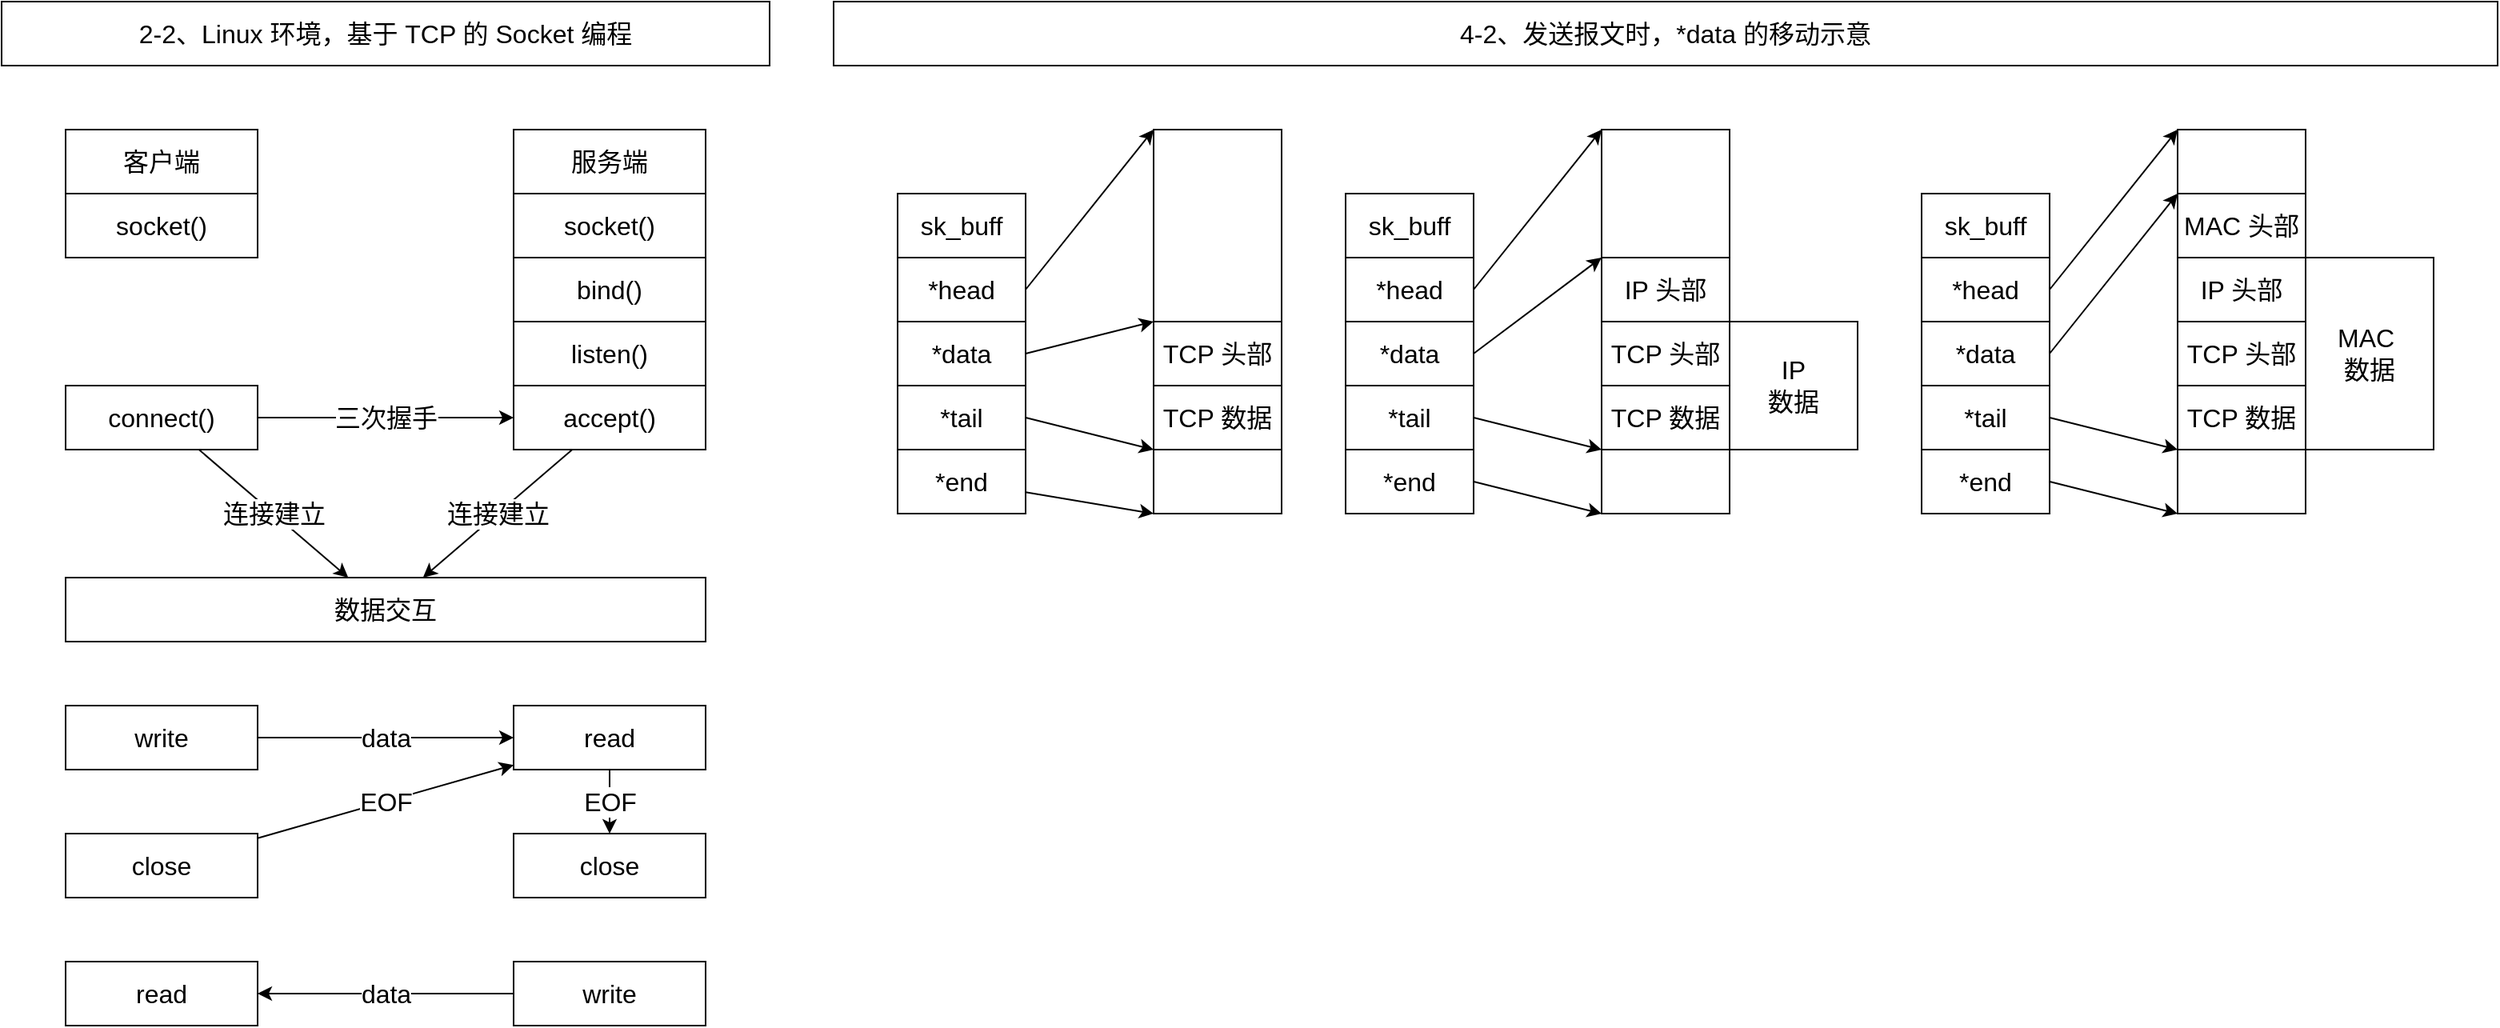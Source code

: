 <mxfile version="17.4.2" type="device"><diagram id="HNPtN634J6ExbS68HOep" name="第 1 页"><mxGraphModel dx="1088" dy="843" grid="1" gridSize="10" guides="0" tooltips="1" connect="1" arrows="0" fold="1" page="1" pageScale="1" pageWidth="827" pageHeight="1169" math="0" shadow="0"><root><mxCell id="0"/><mxCell id="1" parent="0"/><mxCell id="89l5CyNa93373uWAoevp-209" value="" style="edgeStyle=entityRelationEdgeStyle;startArrow=none;endArrow=none;segment=10;curved=1;rounded=0;fontSize=16;" parent="1" edge="1"><mxGeometry relative="1" as="geometry"><mxPoint x="2030" y="860" as="sourcePoint"/></mxGeometry></mxCell><mxCell id="Kh2Rkwwvn3VHc4qiZBlo-2" value="2-2、Linux 环境，基于 TCP 的 Socket 编程" style="rounded=0;whiteSpace=wrap;html=1;fontSize=16;strokeColor=default;fillColor=none;" parent="1" vertex="1"><mxGeometry x="80" y="80" width="480" height="40" as="geometry"/></mxCell><mxCell id="Kh2Rkwwvn3VHc4qiZBlo-3" value="客户端" style="rounded=0;whiteSpace=wrap;html=1;fontSize=16;strokeColor=default;fillColor=none;" parent="1" vertex="1"><mxGeometry x="120" y="160" width="120" height="40" as="geometry"/></mxCell><mxCell id="Kh2Rkwwvn3VHc4qiZBlo-4" value="服务端" style="rounded=0;whiteSpace=wrap;html=1;fontSize=16;strokeColor=default;fillColor=none;" parent="1" vertex="1"><mxGeometry x="400" y="160" width="120" height="40" as="geometry"/></mxCell><mxCell id="Kh2Rkwwvn3VHc4qiZBlo-5" value="socket()" style="rounded=0;whiteSpace=wrap;html=1;fontSize=16;strokeColor=default;fillColor=none;" parent="1" vertex="1"><mxGeometry x="400" y="200" width="120" height="40" as="geometry"/></mxCell><mxCell id="Kh2Rkwwvn3VHc4qiZBlo-6" value="bind()" style="rounded=0;whiteSpace=wrap;html=1;fontSize=16;strokeColor=default;fillColor=none;" parent="1" vertex="1"><mxGeometry x="400" y="240" width="120" height="40" as="geometry"/></mxCell><mxCell id="Kh2Rkwwvn3VHc4qiZBlo-7" value="listen()" style="rounded=0;whiteSpace=wrap;html=1;fontSize=16;strokeColor=default;fillColor=none;" parent="1" vertex="1"><mxGeometry x="400" y="280" width="120" height="40" as="geometry"/></mxCell><mxCell id="Kh2Rkwwvn3VHc4qiZBlo-8" value="accept()" style="rounded=0;whiteSpace=wrap;html=1;fontSize=16;strokeColor=default;fillColor=none;" parent="1" vertex="1"><mxGeometry x="400" y="320" width="120" height="40" as="geometry"/></mxCell><mxCell id="Kh2Rkwwvn3VHc4qiZBlo-9" value="socket()" style="rounded=0;whiteSpace=wrap;html=1;fontSize=16;strokeColor=default;fillColor=none;" parent="1" vertex="1"><mxGeometry x="120" y="200" width="120" height="40" as="geometry"/></mxCell><mxCell id="Kh2Rkwwvn3VHc4qiZBlo-10" value="connect()" style="rounded=0;whiteSpace=wrap;html=1;fontSize=16;strokeColor=default;fillColor=none;" parent="1" vertex="1"><mxGeometry x="120" y="320" width="120" height="40" as="geometry"/></mxCell><mxCell id="Kh2Rkwwvn3VHc4qiZBlo-11" value="write" style="rounded=0;whiteSpace=wrap;html=1;fontSize=16;strokeColor=default;fillColor=none;" parent="1" vertex="1"><mxGeometry x="120" y="520" width="120" height="40" as="geometry"/></mxCell><mxCell id="Kh2Rkwwvn3VHc4qiZBlo-12" value="read" style="rounded=0;whiteSpace=wrap;html=1;fontSize=16;strokeColor=default;fillColor=none;" parent="1" vertex="1"><mxGeometry x="120" y="680" width="120" height="40" as="geometry"/></mxCell><mxCell id="Kh2Rkwwvn3VHc4qiZBlo-13" value="read" style="rounded=0;whiteSpace=wrap;html=1;fontSize=16;strokeColor=default;fillColor=none;" parent="1" vertex="1"><mxGeometry x="400" y="520" width="120" height="40" as="geometry"/></mxCell><mxCell id="Kh2Rkwwvn3VHc4qiZBlo-14" value="write" style="rounded=0;whiteSpace=wrap;html=1;fontSize=16;strokeColor=default;fillColor=none;" parent="1" vertex="1"><mxGeometry x="400" y="680" width="120" height="40" as="geometry"/></mxCell><mxCell id="Kh2Rkwwvn3VHc4qiZBlo-15" value="close" style="rounded=0;whiteSpace=wrap;html=1;fontSize=16;strokeColor=default;fillColor=none;" parent="1" vertex="1"><mxGeometry x="120" y="600" width="120" height="40" as="geometry"/></mxCell><mxCell id="Kh2Rkwwvn3VHc4qiZBlo-16" value="close" style="rounded=0;whiteSpace=wrap;html=1;fontSize=16;strokeColor=default;fillColor=none;" parent="1" vertex="1"><mxGeometry x="400" y="600" width="120" height="40" as="geometry"/></mxCell><mxCell id="Kh2Rkwwvn3VHc4qiZBlo-17" value="" style="endArrow=classic;html=1;rounded=0;fontSize=16;" parent="1" source="Kh2Rkwwvn3VHc4qiZBlo-11" target="Kh2Rkwwvn3VHc4qiZBlo-13" edge="1"><mxGeometry width="50" height="50" relative="1" as="geometry"><mxPoint x="500" y="490" as="sourcePoint"/><mxPoint x="550" y="440" as="targetPoint"/></mxGeometry></mxCell><mxCell id="Kh2Rkwwvn3VHc4qiZBlo-18" value="data" style="edgeLabel;html=1;align=center;verticalAlign=middle;resizable=0;points=[];fontSize=16;" parent="Kh2Rkwwvn3VHc4qiZBlo-17" vertex="1" connectable="0"><mxGeometry relative="1" as="geometry"><mxPoint as="offset"/></mxGeometry></mxCell><mxCell id="Kh2Rkwwvn3VHc4qiZBlo-19" value="" style="endArrow=classic;html=1;rounded=0;fontSize=16;" parent="1" source="Kh2Rkwwvn3VHc4qiZBlo-14" target="Kh2Rkwwvn3VHc4qiZBlo-12" edge="1"><mxGeometry width="50" height="50" relative="1" as="geometry"><mxPoint x="260" y="550" as="sourcePoint"/><mxPoint x="40" y="740" as="targetPoint"/></mxGeometry></mxCell><mxCell id="Kh2Rkwwvn3VHc4qiZBlo-20" value="data" style="edgeLabel;html=1;align=center;verticalAlign=middle;resizable=0;points=[];fontSize=16;" parent="Kh2Rkwwvn3VHc4qiZBlo-19" vertex="1" connectable="0"><mxGeometry relative="1" as="geometry"><mxPoint as="offset"/></mxGeometry></mxCell><mxCell id="Kh2Rkwwvn3VHc4qiZBlo-21" value="" style="endArrow=classic;html=1;rounded=0;fontSize=16;" parent="1" source="Kh2Rkwwvn3VHc4qiZBlo-15" target="Kh2Rkwwvn3VHc4qiZBlo-13" edge="1"><mxGeometry width="50" height="50" relative="1" as="geometry"><mxPoint x="260" y="550" as="sourcePoint"/><mxPoint x="480" y="550" as="targetPoint"/></mxGeometry></mxCell><mxCell id="Kh2Rkwwvn3VHc4qiZBlo-22" value="EOF" style="edgeLabel;html=1;align=center;verticalAlign=middle;resizable=0;points=[];fontSize=16;" parent="Kh2Rkwwvn3VHc4qiZBlo-21" vertex="1" connectable="0"><mxGeometry relative="1" as="geometry"><mxPoint as="offset"/></mxGeometry></mxCell><mxCell id="Kh2Rkwwvn3VHc4qiZBlo-23" value="" style="endArrow=classic;html=1;rounded=0;fontSize=16;" parent="1" source="Kh2Rkwwvn3VHc4qiZBlo-13" target="Kh2Rkwwvn3VHc4qiZBlo-16" edge="1"><mxGeometry width="50" height="50" relative="1" as="geometry"><mxPoint x="230" y="658.663" as="sourcePoint"/><mxPoint x="450" y="599.997" as="targetPoint"/></mxGeometry></mxCell><mxCell id="Kh2Rkwwvn3VHc4qiZBlo-24" value="EOF" style="edgeLabel;html=1;align=center;verticalAlign=middle;resizable=0;points=[];fontSize=16;" parent="Kh2Rkwwvn3VHc4qiZBlo-23" vertex="1" connectable="0"><mxGeometry relative="1" as="geometry"><mxPoint as="offset"/></mxGeometry></mxCell><mxCell id="Kh2Rkwwvn3VHc4qiZBlo-25" style="edgeStyle=orthogonalEdgeStyle;rounded=0;orthogonalLoop=1;jettySize=auto;html=1;exitX=0.5;exitY=1;exitDx=0;exitDy=0;fontSize=16;" parent="1" source="Kh2Rkwwvn3VHc4qiZBlo-13" target="Kh2Rkwwvn3VHc4qiZBlo-13" edge="1"><mxGeometry relative="1" as="geometry"/></mxCell><mxCell id="Kh2Rkwwvn3VHc4qiZBlo-26" value="" style="endArrow=classic;html=1;rounded=0;fontSize=16;" parent="1" source="Kh2Rkwwvn3VHc4qiZBlo-10" target="Kh2Rkwwvn3VHc4qiZBlo-8" edge="1"><mxGeometry width="50" height="50" relative="1" as="geometry"><mxPoint x="500" y="290" as="sourcePoint"/><mxPoint x="550" y="240" as="targetPoint"/></mxGeometry></mxCell><mxCell id="Kh2Rkwwvn3VHc4qiZBlo-27" value="三次握手" style="edgeLabel;html=1;align=center;verticalAlign=middle;resizable=0;points=[];fontSize=16;" parent="Kh2Rkwwvn3VHc4qiZBlo-26" vertex="1" connectable="0"><mxGeometry relative="1" as="geometry"><mxPoint as="offset"/></mxGeometry></mxCell><mxCell id="Kh2Rkwwvn3VHc4qiZBlo-28" value="数据交互" style="rounded=0;whiteSpace=wrap;html=1;fontSize=16;strokeColor=default;fillColor=none;" parent="1" vertex="1"><mxGeometry x="120" y="440" width="400" height="40" as="geometry"/></mxCell><mxCell id="Kh2Rkwwvn3VHc4qiZBlo-29" value="" style="endArrow=classic;html=1;rounded=0;fontSize=16;" parent="1" source="Kh2Rkwwvn3VHc4qiZBlo-8" target="Kh2Rkwwvn3VHc4qiZBlo-28" edge="1"><mxGeometry width="50" height="50" relative="1" as="geometry"><mxPoint x="470" y="450" as="sourcePoint"/><mxPoint x="840" y="380" as="targetPoint"/></mxGeometry></mxCell><mxCell id="Kh2Rkwwvn3VHc4qiZBlo-30" value="连接建立" style="edgeLabel;html=1;align=center;verticalAlign=middle;resizable=0;points=[];fontSize=16;" parent="Kh2Rkwwvn3VHc4qiZBlo-29" vertex="1" connectable="0"><mxGeometry relative="1" as="geometry"><mxPoint as="offset"/></mxGeometry></mxCell><mxCell id="Kh2Rkwwvn3VHc4qiZBlo-31" value="" style="endArrow=classic;html=1;rounded=0;fontSize=16;" parent="1" source="Kh2Rkwwvn3VHc4qiZBlo-10" target="Kh2Rkwwvn3VHc4qiZBlo-28" edge="1"><mxGeometry width="50" height="50" relative="1" as="geometry"><mxPoint x="520" y="370" as="sourcePoint"/><mxPoint x="400" y="450" as="targetPoint"/></mxGeometry></mxCell><mxCell id="Kh2Rkwwvn3VHc4qiZBlo-32" value="连接建立" style="edgeLabel;html=1;align=center;verticalAlign=middle;resizable=0;points=[];fontSize=16;" parent="Kh2Rkwwvn3VHc4qiZBlo-31" vertex="1" connectable="0"><mxGeometry relative="1" as="geometry"><mxPoint as="offset"/></mxGeometry></mxCell><mxCell id="J27JXTSSvfdBMVBQKUTt-1" value="sk_buff" style="rounded=0;whiteSpace=wrap;html=1;fillColor=none;fontSize=16;" vertex="1" parent="1"><mxGeometry x="640" y="200" width="80" height="40" as="geometry"/></mxCell><mxCell id="J27JXTSSvfdBMVBQKUTt-2" value="*head" style="rounded=0;whiteSpace=wrap;html=1;fillColor=none;fontSize=16;" vertex="1" parent="1"><mxGeometry x="640" y="240" width="80" height="40" as="geometry"/></mxCell><mxCell id="J27JXTSSvfdBMVBQKUTt-3" value="*data" style="rounded=0;whiteSpace=wrap;html=1;fillColor=none;fontSize=16;" vertex="1" parent="1"><mxGeometry x="640" y="280" width="80" height="40" as="geometry"/></mxCell><mxCell id="J27JXTSSvfdBMVBQKUTt-4" value="*tail" style="rounded=0;whiteSpace=wrap;html=1;fillColor=none;fontSize=16;" vertex="1" parent="1"><mxGeometry x="640" y="320" width="80" height="40" as="geometry"/></mxCell><mxCell id="J27JXTSSvfdBMVBQKUTt-6" value="*end" style="rounded=0;whiteSpace=wrap;html=1;fillColor=none;fontSize=16;" vertex="1" parent="1"><mxGeometry x="640" y="360" width="80" height="40" as="geometry"/></mxCell><mxCell id="J27JXTSSvfdBMVBQKUTt-7" value="" style="rounded=0;whiteSpace=wrap;html=1;fillColor=none;fontSize=16;" vertex="1" parent="1"><mxGeometry x="800" y="160" width="80" height="120" as="geometry"/></mxCell><mxCell id="J27JXTSSvfdBMVBQKUTt-8" value="TCP 头部" style="rounded=0;whiteSpace=wrap;html=1;fillColor=none;fontSize=16;" vertex="1" parent="1"><mxGeometry x="800" y="280" width="80" height="40" as="geometry"/></mxCell><mxCell id="J27JXTSSvfdBMVBQKUTt-9" value="TCP 数据" style="rounded=0;whiteSpace=wrap;html=1;fillColor=none;fontSize=16;" vertex="1" parent="1"><mxGeometry x="800" y="320" width="80" height="40" as="geometry"/></mxCell><mxCell id="J27JXTSSvfdBMVBQKUTt-10" value="" style="rounded=0;whiteSpace=wrap;html=1;fillColor=none;fontSize=16;" vertex="1" parent="1"><mxGeometry x="800" y="360" width="80" height="40" as="geometry"/></mxCell><mxCell id="J27JXTSSvfdBMVBQKUTt-11" value="IP 头部" style="rounded=0;whiteSpace=wrap;html=1;fillColor=none;fontSize=16;" vertex="1" parent="1"><mxGeometry x="1080" y="240" width="80" height="40" as="geometry"/></mxCell><mxCell id="J27JXTSSvfdBMVBQKUTt-12" value="TCP 头部" style="rounded=0;whiteSpace=wrap;html=1;fillColor=none;fontSize=16;" vertex="1" parent="1"><mxGeometry x="1080" y="280" width="80" height="40" as="geometry"/></mxCell><mxCell id="J27JXTSSvfdBMVBQKUTt-13" value="TCP 数据" style="rounded=0;whiteSpace=wrap;html=1;fillColor=none;fontSize=16;" vertex="1" parent="1"><mxGeometry x="1080" y="320" width="80" height="40" as="geometry"/></mxCell><mxCell id="J27JXTSSvfdBMVBQKUTt-14" value="" style="rounded=0;whiteSpace=wrap;html=1;fillColor=none;fontSize=16;" vertex="1" parent="1"><mxGeometry x="1080" y="360" width="80" height="40" as="geometry"/></mxCell><mxCell id="J27JXTSSvfdBMVBQKUTt-15" value="" style="rounded=0;whiteSpace=wrap;html=1;fillColor=none;fontSize=16;" vertex="1" parent="1"><mxGeometry x="1080" y="160" width="80" height="80" as="geometry"/></mxCell><mxCell id="J27JXTSSvfdBMVBQKUTt-16" value="IP&lt;br&gt;数据" style="rounded=0;whiteSpace=wrap;html=1;fillColor=none;fontSize=16;" vertex="1" parent="1"><mxGeometry x="1160" y="280" width="80" height="80" as="geometry"/></mxCell><mxCell id="J27JXTSSvfdBMVBQKUTt-17" value="IP 头部" style="rounded=0;whiteSpace=wrap;html=1;fillColor=none;fontSize=16;" vertex="1" parent="1"><mxGeometry x="1440" y="240" width="80" height="40" as="geometry"/></mxCell><mxCell id="J27JXTSSvfdBMVBQKUTt-18" value="TCP 头部" style="rounded=0;whiteSpace=wrap;html=1;fillColor=none;fontSize=16;" vertex="1" parent="1"><mxGeometry x="1440" y="280" width="80" height="40" as="geometry"/></mxCell><mxCell id="J27JXTSSvfdBMVBQKUTt-19" value="TCP 数据" style="rounded=0;whiteSpace=wrap;html=1;fillColor=none;fontSize=16;" vertex="1" parent="1"><mxGeometry x="1440" y="320" width="80" height="40" as="geometry"/></mxCell><mxCell id="J27JXTSSvfdBMVBQKUTt-20" value="" style="rounded=0;whiteSpace=wrap;html=1;fillColor=none;fontSize=16;" vertex="1" parent="1"><mxGeometry x="1440" y="360" width="80" height="40" as="geometry"/></mxCell><mxCell id="J27JXTSSvfdBMVBQKUTt-21" value="MAC 头部" style="rounded=0;whiteSpace=wrap;html=1;fillColor=none;fontSize=16;" vertex="1" parent="1"><mxGeometry x="1440" y="200" width="80" height="40" as="geometry"/></mxCell><mxCell id="J27JXTSSvfdBMVBQKUTt-22" value="MAC&amp;nbsp;&lt;br&gt;数据" style="rounded=0;whiteSpace=wrap;html=1;fillColor=none;fontSize=16;" vertex="1" parent="1"><mxGeometry x="1520" y="240" width="80" height="120" as="geometry"/></mxCell><mxCell id="J27JXTSSvfdBMVBQKUTt-23" value="" style="rounded=0;whiteSpace=wrap;html=1;fillColor=none;fontSize=16;" vertex="1" parent="1"><mxGeometry x="1440" y="160" width="80" height="40" as="geometry"/></mxCell><mxCell id="J27JXTSSvfdBMVBQKUTt-24" value="" style="endArrow=classic;html=1;rounded=0;entryX=0;entryY=0;entryDx=0;entryDy=0;exitX=1;exitY=0.5;exitDx=0;exitDy=0;fontSize=16;" edge="1" parent="1" source="J27JXTSSvfdBMVBQKUTt-2" target="J27JXTSSvfdBMVBQKUTt-7"><mxGeometry width="50" height="50" relative="1" as="geometry"><mxPoint x="860" y="300" as="sourcePoint"/><mxPoint x="910" y="250" as="targetPoint"/></mxGeometry></mxCell><mxCell id="J27JXTSSvfdBMVBQKUTt-25" value="" style="endArrow=classic;html=1;rounded=0;entryX=0;entryY=0;entryDx=0;entryDy=0;exitX=1;exitY=0.5;exitDx=0;exitDy=0;fontSize=16;" edge="1" parent="1" source="J27JXTSSvfdBMVBQKUTt-3" target="J27JXTSSvfdBMVBQKUTt-8"><mxGeometry width="50" height="50" relative="1" as="geometry"><mxPoint x="714" y="250" as="sourcePoint"/><mxPoint x="810" y="170" as="targetPoint"/></mxGeometry></mxCell><mxCell id="J27JXTSSvfdBMVBQKUTt-26" value="" style="endArrow=classic;html=1;rounded=0;entryX=0;entryY=1;entryDx=0;entryDy=0;exitX=1;exitY=0.5;exitDx=0;exitDy=0;fontSize=16;" edge="1" parent="1" source="J27JXTSSvfdBMVBQKUTt-4" target="J27JXTSSvfdBMVBQKUTt-9"><mxGeometry width="50" height="50" relative="1" as="geometry"><mxPoint x="730" y="270" as="sourcePoint"/><mxPoint x="810" y="170" as="targetPoint"/></mxGeometry></mxCell><mxCell id="J27JXTSSvfdBMVBQKUTt-27" value="" style="endArrow=classic;html=1;rounded=0;entryX=0;entryY=1;entryDx=0;entryDy=0;fontSize=16;" edge="1" parent="1" source="J27JXTSSvfdBMVBQKUTt-6" target="J27JXTSSvfdBMVBQKUTt-10"><mxGeometry width="50" height="50" relative="1" as="geometry"><mxPoint x="730" y="350" as="sourcePoint"/><mxPoint x="810" y="370" as="targetPoint"/></mxGeometry></mxCell><mxCell id="J27JXTSSvfdBMVBQKUTt-28" value="sk_buff" style="rounded=0;whiteSpace=wrap;html=1;fillColor=none;fontSize=16;" vertex="1" parent="1"><mxGeometry x="920" y="200" width="80" height="40" as="geometry"/></mxCell><mxCell id="J27JXTSSvfdBMVBQKUTt-29" value="*head" style="rounded=0;whiteSpace=wrap;html=1;fillColor=none;fontSize=16;" vertex="1" parent="1"><mxGeometry x="920" y="240" width="80" height="40" as="geometry"/></mxCell><mxCell id="J27JXTSSvfdBMVBQKUTt-30" value="*data" style="rounded=0;whiteSpace=wrap;html=1;fillColor=none;fontSize=16;" vertex="1" parent="1"><mxGeometry x="920" y="280" width="80" height="40" as="geometry"/></mxCell><mxCell id="J27JXTSSvfdBMVBQKUTt-31" value="*tail" style="rounded=0;whiteSpace=wrap;html=1;fillColor=none;fontSize=16;" vertex="1" parent="1"><mxGeometry x="920" y="320" width="80" height="40" as="geometry"/></mxCell><mxCell id="J27JXTSSvfdBMVBQKUTt-32" value="*end" style="rounded=0;whiteSpace=wrap;html=1;fillColor=none;fontSize=16;" vertex="1" parent="1"><mxGeometry x="920" y="360" width="80" height="40" as="geometry"/></mxCell><mxCell id="J27JXTSSvfdBMVBQKUTt-33" value="" style="endArrow=classic;html=1;rounded=0;entryX=0;entryY=0;entryDx=0;entryDy=0;exitX=1;exitY=0.5;exitDx=0;exitDy=0;fontSize=16;" edge="1" parent="1" source="J27JXTSSvfdBMVBQKUTt-30" target="J27JXTSSvfdBMVBQKUTt-11"><mxGeometry width="50" height="50" relative="1" as="geometry"><mxPoint x="680" y="300" as="sourcePoint"/><mxPoint x="760" y="280" as="targetPoint"/></mxGeometry></mxCell><mxCell id="J27JXTSSvfdBMVBQKUTt-34" value="" style="endArrow=classic;html=1;rounded=0;entryX=0;entryY=0;entryDx=0;entryDy=0;exitX=1;exitY=0.5;exitDx=0;exitDy=0;fontSize=16;" edge="1" parent="1" source="J27JXTSSvfdBMVBQKUTt-29" target="J27JXTSSvfdBMVBQKUTt-15"><mxGeometry width="50" height="50" relative="1" as="geometry"><mxPoint x="680" y="260" as="sourcePoint"/><mxPoint x="760" y="160" as="targetPoint"/></mxGeometry></mxCell><mxCell id="J27JXTSSvfdBMVBQKUTt-35" value="" style="endArrow=classic;html=1;rounded=0;entryX=0;entryY=0;entryDx=0;entryDy=0;exitX=1;exitY=0.5;exitDx=0;exitDy=0;fontSize=16;" edge="1" parent="1" source="J27JXTSSvfdBMVBQKUTt-31" target="J27JXTSSvfdBMVBQKUTt-14"><mxGeometry width="50" height="50" relative="1" as="geometry"><mxPoint x="1010" y="270" as="sourcePoint"/><mxPoint x="1060" y="170" as="targetPoint"/></mxGeometry></mxCell><mxCell id="J27JXTSSvfdBMVBQKUTt-36" value="" style="endArrow=classic;html=1;rounded=0;entryX=0;entryY=1;entryDx=0;entryDy=0;exitX=1;exitY=0.5;exitDx=0;exitDy=0;fontSize=16;" edge="1" parent="1" source="J27JXTSSvfdBMVBQKUTt-32" target="J27JXTSSvfdBMVBQKUTt-14"><mxGeometry width="50" height="50" relative="1" as="geometry"><mxPoint x="1010" y="350" as="sourcePoint"/><mxPoint x="1060" y="370" as="targetPoint"/></mxGeometry></mxCell><mxCell id="J27JXTSSvfdBMVBQKUTt-37" value="sk_buff" style="rounded=0;whiteSpace=wrap;html=1;fillColor=none;fontSize=16;" vertex="1" parent="1"><mxGeometry x="1280" y="200" width="80" height="40" as="geometry"/></mxCell><mxCell id="J27JXTSSvfdBMVBQKUTt-38" value="*head" style="rounded=0;whiteSpace=wrap;html=1;fillColor=none;fontSize=16;" vertex="1" parent="1"><mxGeometry x="1280" y="240" width="80" height="40" as="geometry"/></mxCell><mxCell id="J27JXTSSvfdBMVBQKUTt-39" value="*data" style="rounded=0;whiteSpace=wrap;html=1;fillColor=none;fontSize=16;" vertex="1" parent="1"><mxGeometry x="1280" y="280" width="80" height="40" as="geometry"/></mxCell><mxCell id="J27JXTSSvfdBMVBQKUTt-40" value="*tail" style="rounded=0;whiteSpace=wrap;html=1;fillColor=none;fontSize=16;" vertex="1" parent="1"><mxGeometry x="1280" y="320" width="80" height="40" as="geometry"/></mxCell><mxCell id="J27JXTSSvfdBMVBQKUTt-41" value="*end" style="rounded=0;whiteSpace=wrap;html=1;fillColor=none;fontSize=16;" vertex="1" parent="1"><mxGeometry x="1280" y="360" width="80" height="40" as="geometry"/></mxCell><mxCell id="J27JXTSSvfdBMVBQKUTt-42" value="" style="endArrow=classic;html=1;rounded=0;exitX=1;exitY=0.5;exitDx=0;exitDy=0;entryX=0;entryY=0;entryDx=0;entryDy=0;fontSize=16;" edge="1" parent="1" source="J27JXTSSvfdBMVBQKUTt-38" target="J27JXTSSvfdBMVBQKUTt-23"><mxGeometry width="50" height="50" relative="1" as="geometry"><mxPoint x="1390" y="290" as="sourcePoint"/><mxPoint x="1450" y="170" as="targetPoint"/></mxGeometry></mxCell><mxCell id="J27JXTSSvfdBMVBQKUTt-43" value="" style="endArrow=classic;html=1;rounded=0;entryX=0;entryY=0;entryDx=0;entryDy=0;exitX=1;exitY=0.5;exitDx=0;exitDy=0;fontSize=16;" edge="1" parent="1" source="J27JXTSSvfdBMVBQKUTt-39" target="J27JXTSSvfdBMVBQKUTt-21"><mxGeometry width="50" height="50" relative="1" as="geometry"><mxPoint x="1010" y="330" as="sourcePoint"/><mxPoint x="1060" y="270" as="targetPoint"/></mxGeometry></mxCell><mxCell id="J27JXTSSvfdBMVBQKUTt-44" value="" style="endArrow=classic;html=1;rounded=0;entryX=0;entryY=0;entryDx=0;entryDy=0;exitX=1;exitY=0.5;exitDx=0;exitDy=0;fontSize=16;" edge="1" parent="1" source="J27JXTSSvfdBMVBQKUTt-40" target="J27JXTSSvfdBMVBQKUTt-20"><mxGeometry width="50" height="50" relative="1" as="geometry"><mxPoint x="1370" y="310" as="sourcePoint"/><mxPoint x="1460" y="230" as="targetPoint"/></mxGeometry></mxCell><mxCell id="J27JXTSSvfdBMVBQKUTt-45" value="" style="endArrow=classic;html=1;rounded=0;entryX=0;entryY=1;entryDx=0;entryDy=0;exitX=1;exitY=0.5;exitDx=0;exitDy=0;fontSize=16;" edge="1" parent="1" source="J27JXTSSvfdBMVBQKUTt-41" target="J27JXTSSvfdBMVBQKUTt-20"><mxGeometry width="50" height="50" relative="1" as="geometry"><mxPoint x="1370" y="350" as="sourcePoint"/><mxPoint x="1460" y="390" as="targetPoint"/></mxGeometry></mxCell><mxCell id="J27JXTSSvfdBMVBQKUTt-46" value="4-2、发送报文时，*data 的移动示意" style="rounded=0;whiteSpace=wrap;html=1;fillColor=none;fontSize=16;" vertex="1" parent="1"><mxGeometry x="600" y="80" width="1040" height="40" as="geometry"/></mxCell></root></mxGraphModel></diagram></mxfile>